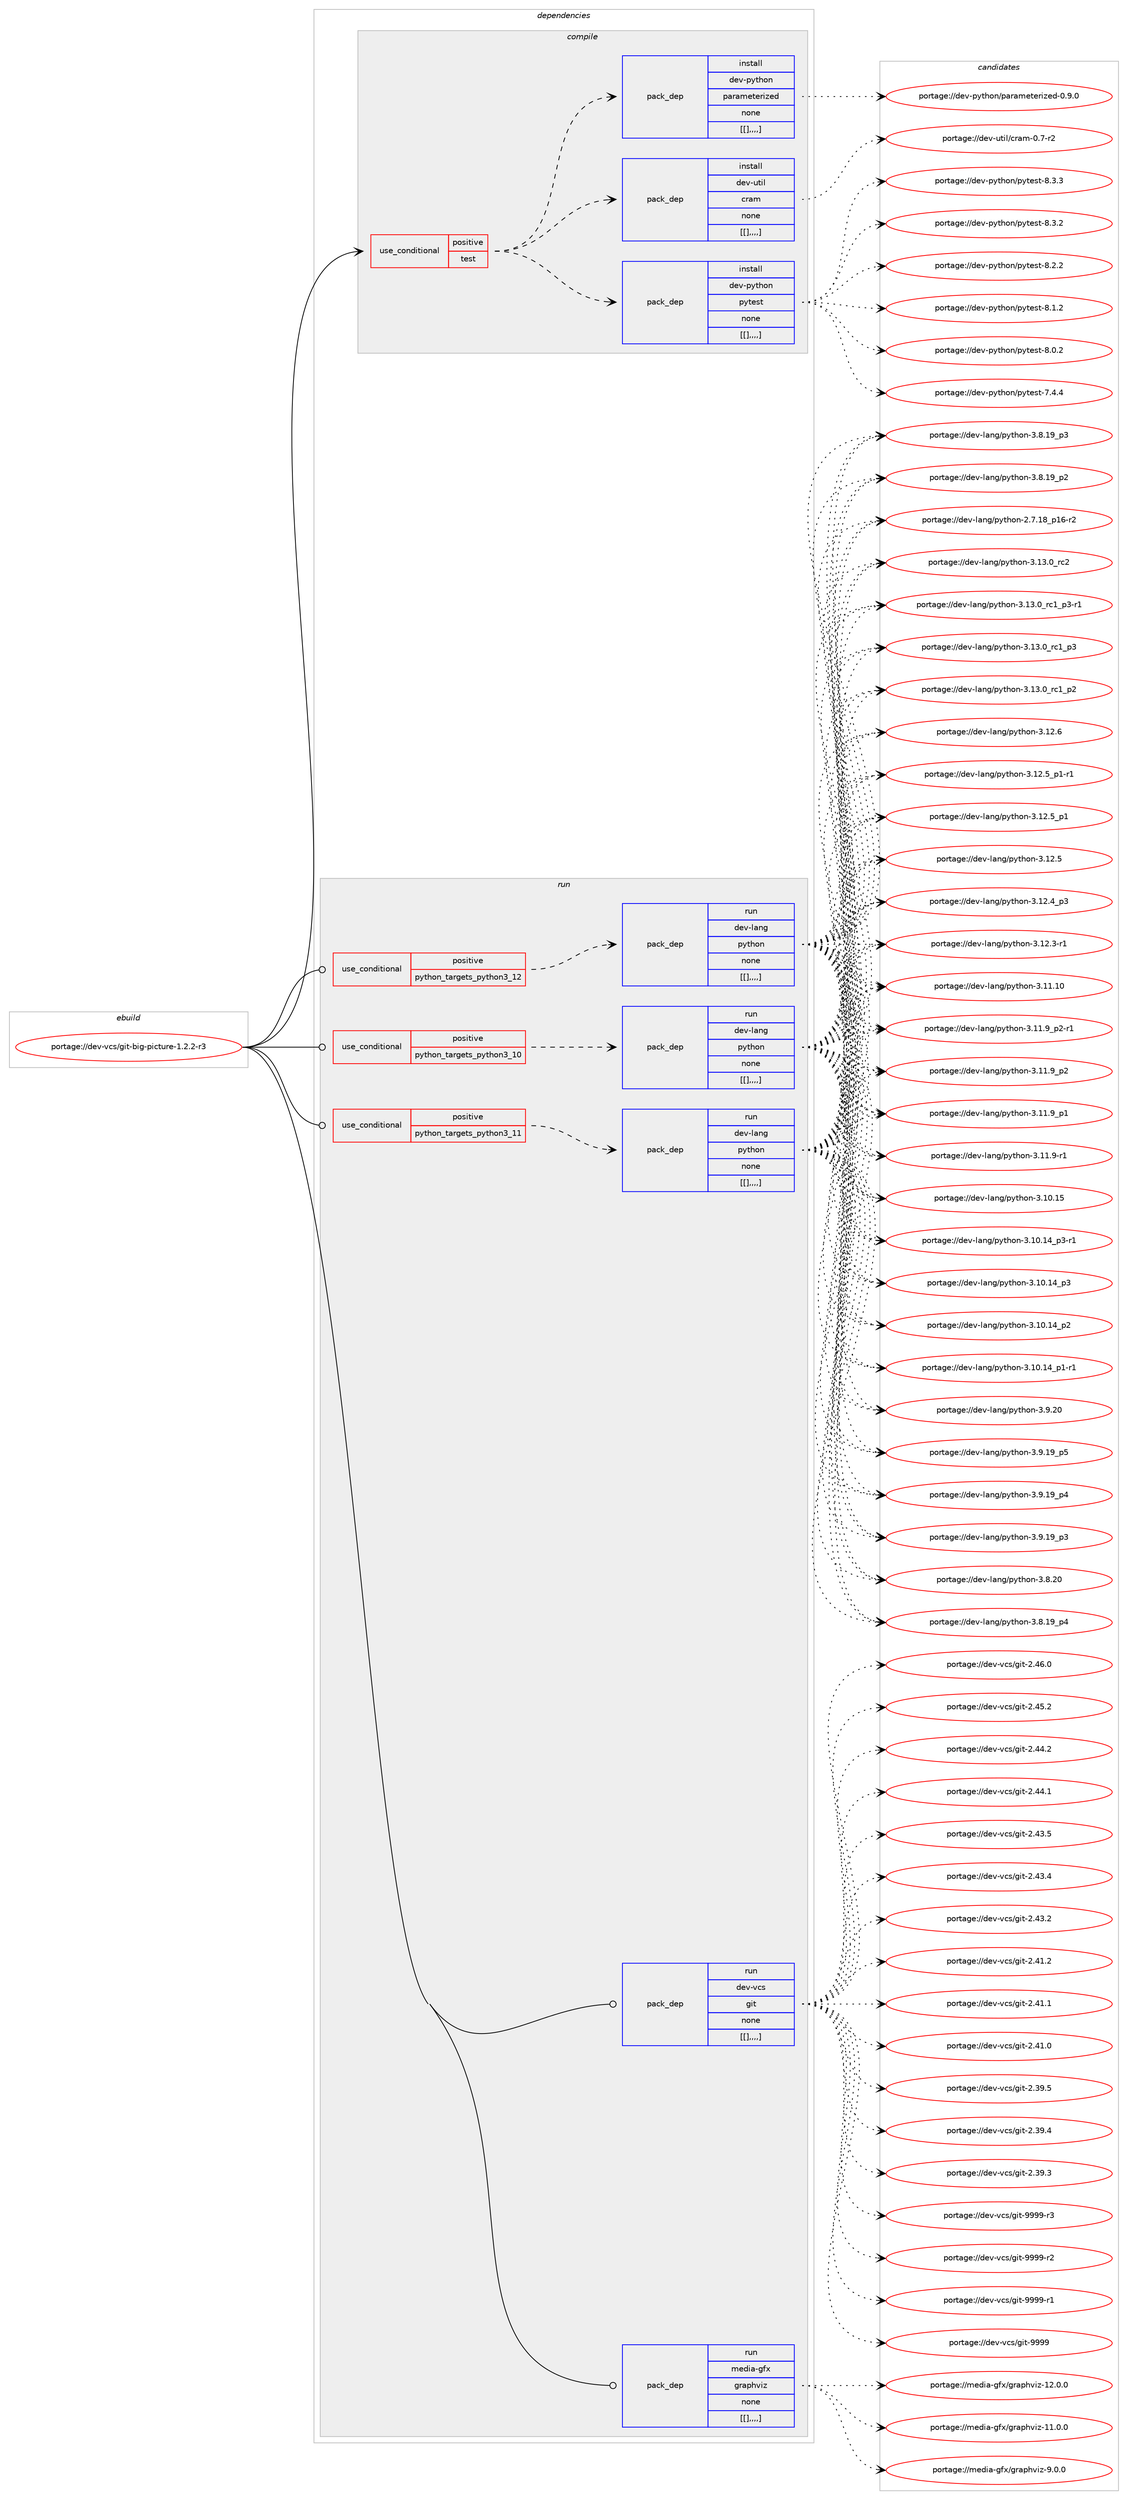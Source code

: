 digraph prolog {

# *************
# Graph options
# *************

newrank=true;
concentrate=true;
compound=true;
graph [rankdir=LR,fontname=Helvetica,fontsize=10,ranksep=1.5];#, ranksep=2.5, nodesep=0.2];
edge  [arrowhead=vee];
node  [fontname=Helvetica,fontsize=10];

# **********
# The ebuild
# **********

subgraph cluster_leftcol {
color=gray;
label=<<i>ebuild</i>>;
id [label="portage://dev-vcs/git-big-picture-1.2.2-r3", color=red, width=4, href="../dev-vcs/git-big-picture-1.2.2-r3.svg"];
}

# ****************
# The dependencies
# ****************

subgraph cluster_midcol {
color=gray;
label=<<i>dependencies</i>>;
subgraph cluster_compile {
fillcolor="#eeeeee";
style=filled;
label=<<i>compile</i>>;
subgraph cond64260 {
dependency226021 [label=<<TABLE BORDER="0" CELLBORDER="1" CELLSPACING="0" CELLPADDING="4"><TR><TD ROWSPAN="3" CELLPADDING="10">use_conditional</TD></TR><TR><TD>positive</TD></TR><TR><TD>test</TD></TR></TABLE>>, shape=none, color=red];
subgraph pack160306 {
dependency226022 [label=<<TABLE BORDER="0" CELLBORDER="1" CELLSPACING="0" CELLPADDING="4" WIDTH="220"><TR><TD ROWSPAN="6" CELLPADDING="30">pack_dep</TD></TR><TR><TD WIDTH="110">install</TD></TR><TR><TD>dev-python</TD></TR><TR><TD>parameterized</TD></TR><TR><TD>none</TD></TR><TR><TD>[[],,,,]</TD></TR></TABLE>>, shape=none, color=blue];
}
dependency226021:e -> dependency226022:w [weight=20,style="dashed",arrowhead="vee"];
subgraph pack160307 {
dependency226023 [label=<<TABLE BORDER="0" CELLBORDER="1" CELLSPACING="0" CELLPADDING="4" WIDTH="220"><TR><TD ROWSPAN="6" CELLPADDING="30">pack_dep</TD></TR><TR><TD WIDTH="110">install</TD></TR><TR><TD>dev-python</TD></TR><TR><TD>pytest</TD></TR><TR><TD>none</TD></TR><TR><TD>[[],,,,]</TD></TR></TABLE>>, shape=none, color=blue];
}
dependency226021:e -> dependency226023:w [weight=20,style="dashed",arrowhead="vee"];
subgraph pack160308 {
dependency226024 [label=<<TABLE BORDER="0" CELLBORDER="1" CELLSPACING="0" CELLPADDING="4" WIDTH="220"><TR><TD ROWSPAN="6" CELLPADDING="30">pack_dep</TD></TR><TR><TD WIDTH="110">install</TD></TR><TR><TD>dev-util</TD></TR><TR><TD>cram</TD></TR><TR><TD>none</TD></TR><TR><TD>[[],,,,]</TD></TR></TABLE>>, shape=none, color=blue];
}
dependency226021:e -> dependency226024:w [weight=20,style="dashed",arrowhead="vee"];
}
id:e -> dependency226021:w [weight=20,style="solid",arrowhead="vee"];
}
subgraph cluster_compileandrun {
fillcolor="#eeeeee";
style=filled;
label=<<i>compile and run</i>>;
}
subgraph cluster_run {
fillcolor="#eeeeee";
style=filled;
label=<<i>run</i>>;
subgraph cond64261 {
dependency226025 [label=<<TABLE BORDER="0" CELLBORDER="1" CELLSPACING="0" CELLPADDING="4"><TR><TD ROWSPAN="3" CELLPADDING="10">use_conditional</TD></TR><TR><TD>positive</TD></TR><TR><TD>python_targets_python3_10</TD></TR></TABLE>>, shape=none, color=red];
subgraph pack160309 {
dependency226026 [label=<<TABLE BORDER="0" CELLBORDER="1" CELLSPACING="0" CELLPADDING="4" WIDTH="220"><TR><TD ROWSPAN="6" CELLPADDING="30">pack_dep</TD></TR><TR><TD WIDTH="110">run</TD></TR><TR><TD>dev-lang</TD></TR><TR><TD>python</TD></TR><TR><TD>none</TD></TR><TR><TD>[[],,,,]</TD></TR></TABLE>>, shape=none, color=blue];
}
dependency226025:e -> dependency226026:w [weight=20,style="dashed",arrowhead="vee"];
}
id:e -> dependency226025:w [weight=20,style="solid",arrowhead="odot"];
subgraph cond64262 {
dependency226027 [label=<<TABLE BORDER="0" CELLBORDER="1" CELLSPACING="0" CELLPADDING="4"><TR><TD ROWSPAN="3" CELLPADDING="10">use_conditional</TD></TR><TR><TD>positive</TD></TR><TR><TD>python_targets_python3_11</TD></TR></TABLE>>, shape=none, color=red];
subgraph pack160310 {
dependency226028 [label=<<TABLE BORDER="0" CELLBORDER="1" CELLSPACING="0" CELLPADDING="4" WIDTH="220"><TR><TD ROWSPAN="6" CELLPADDING="30">pack_dep</TD></TR><TR><TD WIDTH="110">run</TD></TR><TR><TD>dev-lang</TD></TR><TR><TD>python</TD></TR><TR><TD>none</TD></TR><TR><TD>[[],,,,]</TD></TR></TABLE>>, shape=none, color=blue];
}
dependency226027:e -> dependency226028:w [weight=20,style="dashed",arrowhead="vee"];
}
id:e -> dependency226027:w [weight=20,style="solid",arrowhead="odot"];
subgraph cond64263 {
dependency226029 [label=<<TABLE BORDER="0" CELLBORDER="1" CELLSPACING="0" CELLPADDING="4"><TR><TD ROWSPAN="3" CELLPADDING="10">use_conditional</TD></TR><TR><TD>positive</TD></TR><TR><TD>python_targets_python3_12</TD></TR></TABLE>>, shape=none, color=red];
subgraph pack160311 {
dependency226030 [label=<<TABLE BORDER="0" CELLBORDER="1" CELLSPACING="0" CELLPADDING="4" WIDTH="220"><TR><TD ROWSPAN="6" CELLPADDING="30">pack_dep</TD></TR><TR><TD WIDTH="110">run</TD></TR><TR><TD>dev-lang</TD></TR><TR><TD>python</TD></TR><TR><TD>none</TD></TR><TR><TD>[[],,,,]</TD></TR></TABLE>>, shape=none, color=blue];
}
dependency226029:e -> dependency226030:w [weight=20,style="dashed",arrowhead="vee"];
}
id:e -> dependency226029:w [weight=20,style="solid",arrowhead="odot"];
subgraph pack160312 {
dependency226031 [label=<<TABLE BORDER="0" CELLBORDER="1" CELLSPACING="0" CELLPADDING="4" WIDTH="220"><TR><TD ROWSPAN="6" CELLPADDING="30">pack_dep</TD></TR><TR><TD WIDTH="110">run</TD></TR><TR><TD>dev-vcs</TD></TR><TR><TD>git</TD></TR><TR><TD>none</TD></TR><TR><TD>[[],,,,]</TD></TR></TABLE>>, shape=none, color=blue];
}
id:e -> dependency226031:w [weight=20,style="solid",arrowhead="odot"];
subgraph pack160313 {
dependency226032 [label=<<TABLE BORDER="0" CELLBORDER="1" CELLSPACING="0" CELLPADDING="4" WIDTH="220"><TR><TD ROWSPAN="6" CELLPADDING="30">pack_dep</TD></TR><TR><TD WIDTH="110">run</TD></TR><TR><TD>media-gfx</TD></TR><TR><TD>graphviz</TD></TR><TR><TD>none</TD></TR><TR><TD>[[],,,,]</TD></TR></TABLE>>, shape=none, color=blue];
}
id:e -> dependency226032:w [weight=20,style="solid",arrowhead="odot"];
}
}

# **************
# The candidates
# **************

subgraph cluster_choices {
rank=same;
color=gray;
label=<<i>candidates</i>>;

subgraph choice160306 {
color=black;
nodesep=1;
choice10010111845112121116104111110471129711497109101116101114105122101100454846574648 [label="portage://dev-python/parameterized-0.9.0", color=red, width=4,href="../dev-python/parameterized-0.9.0.svg"];
dependency226022:e -> choice10010111845112121116104111110471129711497109101116101114105122101100454846574648:w [style=dotted,weight="100"];
}
subgraph choice160307 {
color=black;
nodesep=1;
choice1001011184511212111610411111047112121116101115116455646514651 [label="portage://dev-python/pytest-8.3.3", color=red, width=4,href="../dev-python/pytest-8.3.3.svg"];
choice1001011184511212111610411111047112121116101115116455646514650 [label="portage://dev-python/pytest-8.3.2", color=red, width=4,href="../dev-python/pytest-8.3.2.svg"];
choice1001011184511212111610411111047112121116101115116455646504650 [label="portage://dev-python/pytest-8.2.2", color=red, width=4,href="../dev-python/pytest-8.2.2.svg"];
choice1001011184511212111610411111047112121116101115116455646494650 [label="portage://dev-python/pytest-8.1.2", color=red, width=4,href="../dev-python/pytest-8.1.2.svg"];
choice1001011184511212111610411111047112121116101115116455646484650 [label="portage://dev-python/pytest-8.0.2", color=red, width=4,href="../dev-python/pytest-8.0.2.svg"];
choice1001011184511212111610411111047112121116101115116455546524652 [label="portage://dev-python/pytest-7.4.4", color=red, width=4,href="../dev-python/pytest-7.4.4.svg"];
dependency226023:e -> choice1001011184511212111610411111047112121116101115116455646514651:w [style=dotted,weight="100"];
dependency226023:e -> choice1001011184511212111610411111047112121116101115116455646514650:w [style=dotted,weight="100"];
dependency226023:e -> choice1001011184511212111610411111047112121116101115116455646504650:w [style=dotted,weight="100"];
dependency226023:e -> choice1001011184511212111610411111047112121116101115116455646494650:w [style=dotted,weight="100"];
dependency226023:e -> choice1001011184511212111610411111047112121116101115116455646484650:w [style=dotted,weight="100"];
dependency226023:e -> choice1001011184511212111610411111047112121116101115116455546524652:w [style=dotted,weight="100"];
}
subgraph choice160308 {
color=black;
nodesep=1;
choice10010111845117116105108479911497109454846554511450 [label="portage://dev-util/cram-0.7-r2", color=red, width=4,href="../dev-util/cram-0.7-r2.svg"];
dependency226024:e -> choice10010111845117116105108479911497109454846554511450:w [style=dotted,weight="100"];
}
subgraph choice160309 {
color=black;
nodesep=1;
choice10010111845108971101034711212111610411111045514649514648951149950 [label="portage://dev-lang/python-3.13.0_rc2", color=red, width=4,href="../dev-lang/python-3.13.0_rc2.svg"];
choice1001011184510897110103471121211161041111104551464951464895114994995112514511449 [label="portage://dev-lang/python-3.13.0_rc1_p3-r1", color=red, width=4,href="../dev-lang/python-3.13.0_rc1_p3-r1.svg"];
choice100101118451089711010347112121116104111110455146495146489511499499511251 [label="portage://dev-lang/python-3.13.0_rc1_p3", color=red, width=4,href="../dev-lang/python-3.13.0_rc1_p3.svg"];
choice100101118451089711010347112121116104111110455146495146489511499499511250 [label="portage://dev-lang/python-3.13.0_rc1_p2", color=red, width=4,href="../dev-lang/python-3.13.0_rc1_p2.svg"];
choice10010111845108971101034711212111610411111045514649504654 [label="portage://dev-lang/python-3.12.6", color=red, width=4,href="../dev-lang/python-3.12.6.svg"];
choice1001011184510897110103471121211161041111104551464950465395112494511449 [label="portage://dev-lang/python-3.12.5_p1-r1", color=red, width=4,href="../dev-lang/python-3.12.5_p1-r1.svg"];
choice100101118451089711010347112121116104111110455146495046539511249 [label="portage://dev-lang/python-3.12.5_p1", color=red, width=4,href="../dev-lang/python-3.12.5_p1.svg"];
choice10010111845108971101034711212111610411111045514649504653 [label="portage://dev-lang/python-3.12.5", color=red, width=4,href="../dev-lang/python-3.12.5.svg"];
choice100101118451089711010347112121116104111110455146495046529511251 [label="portage://dev-lang/python-3.12.4_p3", color=red, width=4,href="../dev-lang/python-3.12.4_p3.svg"];
choice100101118451089711010347112121116104111110455146495046514511449 [label="portage://dev-lang/python-3.12.3-r1", color=red, width=4,href="../dev-lang/python-3.12.3-r1.svg"];
choice1001011184510897110103471121211161041111104551464949464948 [label="portage://dev-lang/python-3.11.10", color=red, width=4,href="../dev-lang/python-3.11.10.svg"];
choice1001011184510897110103471121211161041111104551464949465795112504511449 [label="portage://dev-lang/python-3.11.9_p2-r1", color=red, width=4,href="../dev-lang/python-3.11.9_p2-r1.svg"];
choice100101118451089711010347112121116104111110455146494946579511250 [label="portage://dev-lang/python-3.11.9_p2", color=red, width=4,href="../dev-lang/python-3.11.9_p2.svg"];
choice100101118451089711010347112121116104111110455146494946579511249 [label="portage://dev-lang/python-3.11.9_p1", color=red, width=4,href="../dev-lang/python-3.11.9_p1.svg"];
choice100101118451089711010347112121116104111110455146494946574511449 [label="portage://dev-lang/python-3.11.9-r1", color=red, width=4,href="../dev-lang/python-3.11.9-r1.svg"];
choice1001011184510897110103471121211161041111104551464948464953 [label="portage://dev-lang/python-3.10.15", color=red, width=4,href="../dev-lang/python-3.10.15.svg"];
choice100101118451089711010347112121116104111110455146494846495295112514511449 [label="portage://dev-lang/python-3.10.14_p3-r1", color=red, width=4,href="../dev-lang/python-3.10.14_p3-r1.svg"];
choice10010111845108971101034711212111610411111045514649484649529511251 [label="portage://dev-lang/python-3.10.14_p3", color=red, width=4,href="../dev-lang/python-3.10.14_p3.svg"];
choice10010111845108971101034711212111610411111045514649484649529511250 [label="portage://dev-lang/python-3.10.14_p2", color=red, width=4,href="../dev-lang/python-3.10.14_p2.svg"];
choice100101118451089711010347112121116104111110455146494846495295112494511449 [label="portage://dev-lang/python-3.10.14_p1-r1", color=red, width=4,href="../dev-lang/python-3.10.14_p1-r1.svg"];
choice10010111845108971101034711212111610411111045514657465048 [label="portage://dev-lang/python-3.9.20", color=red, width=4,href="../dev-lang/python-3.9.20.svg"];
choice100101118451089711010347112121116104111110455146574649579511253 [label="portage://dev-lang/python-3.9.19_p5", color=red, width=4,href="../dev-lang/python-3.9.19_p5.svg"];
choice100101118451089711010347112121116104111110455146574649579511252 [label="portage://dev-lang/python-3.9.19_p4", color=red, width=4,href="../dev-lang/python-3.9.19_p4.svg"];
choice100101118451089711010347112121116104111110455146574649579511251 [label="portage://dev-lang/python-3.9.19_p3", color=red, width=4,href="../dev-lang/python-3.9.19_p3.svg"];
choice10010111845108971101034711212111610411111045514656465048 [label="portage://dev-lang/python-3.8.20", color=red, width=4,href="../dev-lang/python-3.8.20.svg"];
choice100101118451089711010347112121116104111110455146564649579511252 [label="portage://dev-lang/python-3.8.19_p4", color=red, width=4,href="../dev-lang/python-3.8.19_p4.svg"];
choice100101118451089711010347112121116104111110455146564649579511251 [label="portage://dev-lang/python-3.8.19_p3", color=red, width=4,href="../dev-lang/python-3.8.19_p3.svg"];
choice100101118451089711010347112121116104111110455146564649579511250 [label="portage://dev-lang/python-3.8.19_p2", color=red, width=4,href="../dev-lang/python-3.8.19_p2.svg"];
choice100101118451089711010347112121116104111110455046554649569511249544511450 [label="portage://dev-lang/python-2.7.18_p16-r2", color=red, width=4,href="../dev-lang/python-2.7.18_p16-r2.svg"];
dependency226026:e -> choice10010111845108971101034711212111610411111045514649514648951149950:w [style=dotted,weight="100"];
dependency226026:e -> choice1001011184510897110103471121211161041111104551464951464895114994995112514511449:w [style=dotted,weight="100"];
dependency226026:e -> choice100101118451089711010347112121116104111110455146495146489511499499511251:w [style=dotted,weight="100"];
dependency226026:e -> choice100101118451089711010347112121116104111110455146495146489511499499511250:w [style=dotted,weight="100"];
dependency226026:e -> choice10010111845108971101034711212111610411111045514649504654:w [style=dotted,weight="100"];
dependency226026:e -> choice1001011184510897110103471121211161041111104551464950465395112494511449:w [style=dotted,weight="100"];
dependency226026:e -> choice100101118451089711010347112121116104111110455146495046539511249:w [style=dotted,weight="100"];
dependency226026:e -> choice10010111845108971101034711212111610411111045514649504653:w [style=dotted,weight="100"];
dependency226026:e -> choice100101118451089711010347112121116104111110455146495046529511251:w [style=dotted,weight="100"];
dependency226026:e -> choice100101118451089711010347112121116104111110455146495046514511449:w [style=dotted,weight="100"];
dependency226026:e -> choice1001011184510897110103471121211161041111104551464949464948:w [style=dotted,weight="100"];
dependency226026:e -> choice1001011184510897110103471121211161041111104551464949465795112504511449:w [style=dotted,weight="100"];
dependency226026:e -> choice100101118451089711010347112121116104111110455146494946579511250:w [style=dotted,weight="100"];
dependency226026:e -> choice100101118451089711010347112121116104111110455146494946579511249:w [style=dotted,weight="100"];
dependency226026:e -> choice100101118451089711010347112121116104111110455146494946574511449:w [style=dotted,weight="100"];
dependency226026:e -> choice1001011184510897110103471121211161041111104551464948464953:w [style=dotted,weight="100"];
dependency226026:e -> choice100101118451089711010347112121116104111110455146494846495295112514511449:w [style=dotted,weight="100"];
dependency226026:e -> choice10010111845108971101034711212111610411111045514649484649529511251:w [style=dotted,weight="100"];
dependency226026:e -> choice10010111845108971101034711212111610411111045514649484649529511250:w [style=dotted,weight="100"];
dependency226026:e -> choice100101118451089711010347112121116104111110455146494846495295112494511449:w [style=dotted,weight="100"];
dependency226026:e -> choice10010111845108971101034711212111610411111045514657465048:w [style=dotted,weight="100"];
dependency226026:e -> choice100101118451089711010347112121116104111110455146574649579511253:w [style=dotted,weight="100"];
dependency226026:e -> choice100101118451089711010347112121116104111110455146574649579511252:w [style=dotted,weight="100"];
dependency226026:e -> choice100101118451089711010347112121116104111110455146574649579511251:w [style=dotted,weight="100"];
dependency226026:e -> choice10010111845108971101034711212111610411111045514656465048:w [style=dotted,weight="100"];
dependency226026:e -> choice100101118451089711010347112121116104111110455146564649579511252:w [style=dotted,weight="100"];
dependency226026:e -> choice100101118451089711010347112121116104111110455146564649579511251:w [style=dotted,weight="100"];
dependency226026:e -> choice100101118451089711010347112121116104111110455146564649579511250:w [style=dotted,weight="100"];
dependency226026:e -> choice100101118451089711010347112121116104111110455046554649569511249544511450:w [style=dotted,weight="100"];
}
subgraph choice160310 {
color=black;
nodesep=1;
choice10010111845108971101034711212111610411111045514649514648951149950 [label="portage://dev-lang/python-3.13.0_rc2", color=red, width=4,href="../dev-lang/python-3.13.0_rc2.svg"];
choice1001011184510897110103471121211161041111104551464951464895114994995112514511449 [label="portage://dev-lang/python-3.13.0_rc1_p3-r1", color=red, width=4,href="../dev-lang/python-3.13.0_rc1_p3-r1.svg"];
choice100101118451089711010347112121116104111110455146495146489511499499511251 [label="portage://dev-lang/python-3.13.0_rc1_p3", color=red, width=4,href="../dev-lang/python-3.13.0_rc1_p3.svg"];
choice100101118451089711010347112121116104111110455146495146489511499499511250 [label="portage://dev-lang/python-3.13.0_rc1_p2", color=red, width=4,href="../dev-lang/python-3.13.0_rc1_p2.svg"];
choice10010111845108971101034711212111610411111045514649504654 [label="portage://dev-lang/python-3.12.6", color=red, width=4,href="../dev-lang/python-3.12.6.svg"];
choice1001011184510897110103471121211161041111104551464950465395112494511449 [label="portage://dev-lang/python-3.12.5_p1-r1", color=red, width=4,href="../dev-lang/python-3.12.5_p1-r1.svg"];
choice100101118451089711010347112121116104111110455146495046539511249 [label="portage://dev-lang/python-3.12.5_p1", color=red, width=4,href="../dev-lang/python-3.12.5_p1.svg"];
choice10010111845108971101034711212111610411111045514649504653 [label="portage://dev-lang/python-3.12.5", color=red, width=4,href="../dev-lang/python-3.12.5.svg"];
choice100101118451089711010347112121116104111110455146495046529511251 [label="portage://dev-lang/python-3.12.4_p3", color=red, width=4,href="../dev-lang/python-3.12.4_p3.svg"];
choice100101118451089711010347112121116104111110455146495046514511449 [label="portage://dev-lang/python-3.12.3-r1", color=red, width=4,href="../dev-lang/python-3.12.3-r1.svg"];
choice1001011184510897110103471121211161041111104551464949464948 [label="portage://dev-lang/python-3.11.10", color=red, width=4,href="../dev-lang/python-3.11.10.svg"];
choice1001011184510897110103471121211161041111104551464949465795112504511449 [label="portage://dev-lang/python-3.11.9_p2-r1", color=red, width=4,href="../dev-lang/python-3.11.9_p2-r1.svg"];
choice100101118451089711010347112121116104111110455146494946579511250 [label="portage://dev-lang/python-3.11.9_p2", color=red, width=4,href="../dev-lang/python-3.11.9_p2.svg"];
choice100101118451089711010347112121116104111110455146494946579511249 [label="portage://dev-lang/python-3.11.9_p1", color=red, width=4,href="../dev-lang/python-3.11.9_p1.svg"];
choice100101118451089711010347112121116104111110455146494946574511449 [label="portage://dev-lang/python-3.11.9-r1", color=red, width=4,href="../dev-lang/python-3.11.9-r1.svg"];
choice1001011184510897110103471121211161041111104551464948464953 [label="portage://dev-lang/python-3.10.15", color=red, width=4,href="../dev-lang/python-3.10.15.svg"];
choice100101118451089711010347112121116104111110455146494846495295112514511449 [label="portage://dev-lang/python-3.10.14_p3-r1", color=red, width=4,href="../dev-lang/python-3.10.14_p3-r1.svg"];
choice10010111845108971101034711212111610411111045514649484649529511251 [label="portage://dev-lang/python-3.10.14_p3", color=red, width=4,href="../dev-lang/python-3.10.14_p3.svg"];
choice10010111845108971101034711212111610411111045514649484649529511250 [label="portage://dev-lang/python-3.10.14_p2", color=red, width=4,href="../dev-lang/python-3.10.14_p2.svg"];
choice100101118451089711010347112121116104111110455146494846495295112494511449 [label="portage://dev-lang/python-3.10.14_p1-r1", color=red, width=4,href="../dev-lang/python-3.10.14_p1-r1.svg"];
choice10010111845108971101034711212111610411111045514657465048 [label="portage://dev-lang/python-3.9.20", color=red, width=4,href="../dev-lang/python-3.9.20.svg"];
choice100101118451089711010347112121116104111110455146574649579511253 [label="portage://dev-lang/python-3.9.19_p5", color=red, width=4,href="../dev-lang/python-3.9.19_p5.svg"];
choice100101118451089711010347112121116104111110455146574649579511252 [label="portage://dev-lang/python-3.9.19_p4", color=red, width=4,href="../dev-lang/python-3.9.19_p4.svg"];
choice100101118451089711010347112121116104111110455146574649579511251 [label="portage://dev-lang/python-3.9.19_p3", color=red, width=4,href="../dev-lang/python-3.9.19_p3.svg"];
choice10010111845108971101034711212111610411111045514656465048 [label="portage://dev-lang/python-3.8.20", color=red, width=4,href="../dev-lang/python-3.8.20.svg"];
choice100101118451089711010347112121116104111110455146564649579511252 [label="portage://dev-lang/python-3.8.19_p4", color=red, width=4,href="../dev-lang/python-3.8.19_p4.svg"];
choice100101118451089711010347112121116104111110455146564649579511251 [label="portage://dev-lang/python-3.8.19_p3", color=red, width=4,href="../dev-lang/python-3.8.19_p3.svg"];
choice100101118451089711010347112121116104111110455146564649579511250 [label="portage://dev-lang/python-3.8.19_p2", color=red, width=4,href="../dev-lang/python-3.8.19_p2.svg"];
choice100101118451089711010347112121116104111110455046554649569511249544511450 [label="portage://dev-lang/python-2.7.18_p16-r2", color=red, width=4,href="../dev-lang/python-2.7.18_p16-r2.svg"];
dependency226028:e -> choice10010111845108971101034711212111610411111045514649514648951149950:w [style=dotted,weight="100"];
dependency226028:e -> choice1001011184510897110103471121211161041111104551464951464895114994995112514511449:w [style=dotted,weight="100"];
dependency226028:e -> choice100101118451089711010347112121116104111110455146495146489511499499511251:w [style=dotted,weight="100"];
dependency226028:e -> choice100101118451089711010347112121116104111110455146495146489511499499511250:w [style=dotted,weight="100"];
dependency226028:e -> choice10010111845108971101034711212111610411111045514649504654:w [style=dotted,weight="100"];
dependency226028:e -> choice1001011184510897110103471121211161041111104551464950465395112494511449:w [style=dotted,weight="100"];
dependency226028:e -> choice100101118451089711010347112121116104111110455146495046539511249:w [style=dotted,weight="100"];
dependency226028:e -> choice10010111845108971101034711212111610411111045514649504653:w [style=dotted,weight="100"];
dependency226028:e -> choice100101118451089711010347112121116104111110455146495046529511251:w [style=dotted,weight="100"];
dependency226028:e -> choice100101118451089711010347112121116104111110455146495046514511449:w [style=dotted,weight="100"];
dependency226028:e -> choice1001011184510897110103471121211161041111104551464949464948:w [style=dotted,weight="100"];
dependency226028:e -> choice1001011184510897110103471121211161041111104551464949465795112504511449:w [style=dotted,weight="100"];
dependency226028:e -> choice100101118451089711010347112121116104111110455146494946579511250:w [style=dotted,weight="100"];
dependency226028:e -> choice100101118451089711010347112121116104111110455146494946579511249:w [style=dotted,weight="100"];
dependency226028:e -> choice100101118451089711010347112121116104111110455146494946574511449:w [style=dotted,weight="100"];
dependency226028:e -> choice1001011184510897110103471121211161041111104551464948464953:w [style=dotted,weight="100"];
dependency226028:e -> choice100101118451089711010347112121116104111110455146494846495295112514511449:w [style=dotted,weight="100"];
dependency226028:e -> choice10010111845108971101034711212111610411111045514649484649529511251:w [style=dotted,weight="100"];
dependency226028:e -> choice10010111845108971101034711212111610411111045514649484649529511250:w [style=dotted,weight="100"];
dependency226028:e -> choice100101118451089711010347112121116104111110455146494846495295112494511449:w [style=dotted,weight="100"];
dependency226028:e -> choice10010111845108971101034711212111610411111045514657465048:w [style=dotted,weight="100"];
dependency226028:e -> choice100101118451089711010347112121116104111110455146574649579511253:w [style=dotted,weight="100"];
dependency226028:e -> choice100101118451089711010347112121116104111110455146574649579511252:w [style=dotted,weight="100"];
dependency226028:e -> choice100101118451089711010347112121116104111110455146574649579511251:w [style=dotted,weight="100"];
dependency226028:e -> choice10010111845108971101034711212111610411111045514656465048:w [style=dotted,weight="100"];
dependency226028:e -> choice100101118451089711010347112121116104111110455146564649579511252:w [style=dotted,weight="100"];
dependency226028:e -> choice100101118451089711010347112121116104111110455146564649579511251:w [style=dotted,weight="100"];
dependency226028:e -> choice100101118451089711010347112121116104111110455146564649579511250:w [style=dotted,weight="100"];
dependency226028:e -> choice100101118451089711010347112121116104111110455046554649569511249544511450:w [style=dotted,weight="100"];
}
subgraph choice160311 {
color=black;
nodesep=1;
choice10010111845108971101034711212111610411111045514649514648951149950 [label="portage://dev-lang/python-3.13.0_rc2", color=red, width=4,href="../dev-lang/python-3.13.0_rc2.svg"];
choice1001011184510897110103471121211161041111104551464951464895114994995112514511449 [label="portage://dev-lang/python-3.13.0_rc1_p3-r1", color=red, width=4,href="../dev-lang/python-3.13.0_rc1_p3-r1.svg"];
choice100101118451089711010347112121116104111110455146495146489511499499511251 [label="portage://dev-lang/python-3.13.0_rc1_p3", color=red, width=4,href="../dev-lang/python-3.13.0_rc1_p3.svg"];
choice100101118451089711010347112121116104111110455146495146489511499499511250 [label="portage://dev-lang/python-3.13.0_rc1_p2", color=red, width=4,href="../dev-lang/python-3.13.0_rc1_p2.svg"];
choice10010111845108971101034711212111610411111045514649504654 [label="portage://dev-lang/python-3.12.6", color=red, width=4,href="../dev-lang/python-3.12.6.svg"];
choice1001011184510897110103471121211161041111104551464950465395112494511449 [label="portage://dev-lang/python-3.12.5_p1-r1", color=red, width=4,href="../dev-lang/python-3.12.5_p1-r1.svg"];
choice100101118451089711010347112121116104111110455146495046539511249 [label="portage://dev-lang/python-3.12.5_p1", color=red, width=4,href="../dev-lang/python-3.12.5_p1.svg"];
choice10010111845108971101034711212111610411111045514649504653 [label="portage://dev-lang/python-3.12.5", color=red, width=4,href="../dev-lang/python-3.12.5.svg"];
choice100101118451089711010347112121116104111110455146495046529511251 [label="portage://dev-lang/python-3.12.4_p3", color=red, width=4,href="../dev-lang/python-3.12.4_p3.svg"];
choice100101118451089711010347112121116104111110455146495046514511449 [label="portage://dev-lang/python-3.12.3-r1", color=red, width=4,href="../dev-lang/python-3.12.3-r1.svg"];
choice1001011184510897110103471121211161041111104551464949464948 [label="portage://dev-lang/python-3.11.10", color=red, width=4,href="../dev-lang/python-3.11.10.svg"];
choice1001011184510897110103471121211161041111104551464949465795112504511449 [label="portage://dev-lang/python-3.11.9_p2-r1", color=red, width=4,href="../dev-lang/python-3.11.9_p2-r1.svg"];
choice100101118451089711010347112121116104111110455146494946579511250 [label="portage://dev-lang/python-3.11.9_p2", color=red, width=4,href="../dev-lang/python-3.11.9_p2.svg"];
choice100101118451089711010347112121116104111110455146494946579511249 [label="portage://dev-lang/python-3.11.9_p1", color=red, width=4,href="../dev-lang/python-3.11.9_p1.svg"];
choice100101118451089711010347112121116104111110455146494946574511449 [label="portage://dev-lang/python-3.11.9-r1", color=red, width=4,href="../dev-lang/python-3.11.9-r1.svg"];
choice1001011184510897110103471121211161041111104551464948464953 [label="portage://dev-lang/python-3.10.15", color=red, width=4,href="../dev-lang/python-3.10.15.svg"];
choice100101118451089711010347112121116104111110455146494846495295112514511449 [label="portage://dev-lang/python-3.10.14_p3-r1", color=red, width=4,href="../dev-lang/python-3.10.14_p3-r1.svg"];
choice10010111845108971101034711212111610411111045514649484649529511251 [label="portage://dev-lang/python-3.10.14_p3", color=red, width=4,href="../dev-lang/python-3.10.14_p3.svg"];
choice10010111845108971101034711212111610411111045514649484649529511250 [label="portage://dev-lang/python-3.10.14_p2", color=red, width=4,href="../dev-lang/python-3.10.14_p2.svg"];
choice100101118451089711010347112121116104111110455146494846495295112494511449 [label="portage://dev-lang/python-3.10.14_p1-r1", color=red, width=4,href="../dev-lang/python-3.10.14_p1-r1.svg"];
choice10010111845108971101034711212111610411111045514657465048 [label="portage://dev-lang/python-3.9.20", color=red, width=4,href="../dev-lang/python-3.9.20.svg"];
choice100101118451089711010347112121116104111110455146574649579511253 [label="portage://dev-lang/python-3.9.19_p5", color=red, width=4,href="../dev-lang/python-3.9.19_p5.svg"];
choice100101118451089711010347112121116104111110455146574649579511252 [label="portage://dev-lang/python-3.9.19_p4", color=red, width=4,href="../dev-lang/python-3.9.19_p4.svg"];
choice100101118451089711010347112121116104111110455146574649579511251 [label="portage://dev-lang/python-3.9.19_p3", color=red, width=4,href="../dev-lang/python-3.9.19_p3.svg"];
choice10010111845108971101034711212111610411111045514656465048 [label="portage://dev-lang/python-3.8.20", color=red, width=4,href="../dev-lang/python-3.8.20.svg"];
choice100101118451089711010347112121116104111110455146564649579511252 [label="portage://dev-lang/python-3.8.19_p4", color=red, width=4,href="../dev-lang/python-3.8.19_p4.svg"];
choice100101118451089711010347112121116104111110455146564649579511251 [label="portage://dev-lang/python-3.8.19_p3", color=red, width=4,href="../dev-lang/python-3.8.19_p3.svg"];
choice100101118451089711010347112121116104111110455146564649579511250 [label="portage://dev-lang/python-3.8.19_p2", color=red, width=4,href="../dev-lang/python-3.8.19_p2.svg"];
choice100101118451089711010347112121116104111110455046554649569511249544511450 [label="portage://dev-lang/python-2.7.18_p16-r2", color=red, width=4,href="../dev-lang/python-2.7.18_p16-r2.svg"];
dependency226030:e -> choice10010111845108971101034711212111610411111045514649514648951149950:w [style=dotted,weight="100"];
dependency226030:e -> choice1001011184510897110103471121211161041111104551464951464895114994995112514511449:w [style=dotted,weight="100"];
dependency226030:e -> choice100101118451089711010347112121116104111110455146495146489511499499511251:w [style=dotted,weight="100"];
dependency226030:e -> choice100101118451089711010347112121116104111110455146495146489511499499511250:w [style=dotted,weight="100"];
dependency226030:e -> choice10010111845108971101034711212111610411111045514649504654:w [style=dotted,weight="100"];
dependency226030:e -> choice1001011184510897110103471121211161041111104551464950465395112494511449:w [style=dotted,weight="100"];
dependency226030:e -> choice100101118451089711010347112121116104111110455146495046539511249:w [style=dotted,weight="100"];
dependency226030:e -> choice10010111845108971101034711212111610411111045514649504653:w [style=dotted,weight="100"];
dependency226030:e -> choice100101118451089711010347112121116104111110455146495046529511251:w [style=dotted,weight="100"];
dependency226030:e -> choice100101118451089711010347112121116104111110455146495046514511449:w [style=dotted,weight="100"];
dependency226030:e -> choice1001011184510897110103471121211161041111104551464949464948:w [style=dotted,weight="100"];
dependency226030:e -> choice1001011184510897110103471121211161041111104551464949465795112504511449:w [style=dotted,weight="100"];
dependency226030:e -> choice100101118451089711010347112121116104111110455146494946579511250:w [style=dotted,weight="100"];
dependency226030:e -> choice100101118451089711010347112121116104111110455146494946579511249:w [style=dotted,weight="100"];
dependency226030:e -> choice100101118451089711010347112121116104111110455146494946574511449:w [style=dotted,weight="100"];
dependency226030:e -> choice1001011184510897110103471121211161041111104551464948464953:w [style=dotted,weight="100"];
dependency226030:e -> choice100101118451089711010347112121116104111110455146494846495295112514511449:w [style=dotted,weight="100"];
dependency226030:e -> choice10010111845108971101034711212111610411111045514649484649529511251:w [style=dotted,weight="100"];
dependency226030:e -> choice10010111845108971101034711212111610411111045514649484649529511250:w [style=dotted,weight="100"];
dependency226030:e -> choice100101118451089711010347112121116104111110455146494846495295112494511449:w [style=dotted,weight="100"];
dependency226030:e -> choice10010111845108971101034711212111610411111045514657465048:w [style=dotted,weight="100"];
dependency226030:e -> choice100101118451089711010347112121116104111110455146574649579511253:w [style=dotted,weight="100"];
dependency226030:e -> choice100101118451089711010347112121116104111110455146574649579511252:w [style=dotted,weight="100"];
dependency226030:e -> choice100101118451089711010347112121116104111110455146574649579511251:w [style=dotted,weight="100"];
dependency226030:e -> choice10010111845108971101034711212111610411111045514656465048:w [style=dotted,weight="100"];
dependency226030:e -> choice100101118451089711010347112121116104111110455146564649579511252:w [style=dotted,weight="100"];
dependency226030:e -> choice100101118451089711010347112121116104111110455146564649579511251:w [style=dotted,weight="100"];
dependency226030:e -> choice100101118451089711010347112121116104111110455146564649579511250:w [style=dotted,weight="100"];
dependency226030:e -> choice100101118451089711010347112121116104111110455046554649569511249544511450:w [style=dotted,weight="100"];
}
subgraph choice160312 {
color=black;
nodesep=1;
choice10010111845118991154710310511645575757574511451 [label="portage://dev-vcs/git-9999-r3", color=red, width=4,href="../dev-vcs/git-9999-r3.svg"];
choice10010111845118991154710310511645575757574511450 [label="portage://dev-vcs/git-9999-r2", color=red, width=4,href="../dev-vcs/git-9999-r2.svg"];
choice10010111845118991154710310511645575757574511449 [label="portage://dev-vcs/git-9999-r1", color=red, width=4,href="../dev-vcs/git-9999-r1.svg"];
choice1001011184511899115471031051164557575757 [label="portage://dev-vcs/git-9999", color=red, width=4,href="../dev-vcs/git-9999.svg"];
choice10010111845118991154710310511645504652544648 [label="portage://dev-vcs/git-2.46.0", color=red, width=4,href="../dev-vcs/git-2.46.0.svg"];
choice10010111845118991154710310511645504652534650 [label="portage://dev-vcs/git-2.45.2", color=red, width=4,href="../dev-vcs/git-2.45.2.svg"];
choice10010111845118991154710310511645504652524650 [label="portage://dev-vcs/git-2.44.2", color=red, width=4,href="../dev-vcs/git-2.44.2.svg"];
choice10010111845118991154710310511645504652524649 [label="portage://dev-vcs/git-2.44.1", color=red, width=4,href="../dev-vcs/git-2.44.1.svg"];
choice10010111845118991154710310511645504652514653 [label="portage://dev-vcs/git-2.43.5", color=red, width=4,href="../dev-vcs/git-2.43.5.svg"];
choice10010111845118991154710310511645504652514652 [label="portage://dev-vcs/git-2.43.4", color=red, width=4,href="../dev-vcs/git-2.43.4.svg"];
choice10010111845118991154710310511645504652514650 [label="portage://dev-vcs/git-2.43.2", color=red, width=4,href="../dev-vcs/git-2.43.2.svg"];
choice10010111845118991154710310511645504652494650 [label="portage://dev-vcs/git-2.41.2", color=red, width=4,href="../dev-vcs/git-2.41.2.svg"];
choice10010111845118991154710310511645504652494649 [label="portage://dev-vcs/git-2.41.1", color=red, width=4,href="../dev-vcs/git-2.41.1.svg"];
choice10010111845118991154710310511645504652494648 [label="portage://dev-vcs/git-2.41.0", color=red, width=4,href="../dev-vcs/git-2.41.0.svg"];
choice10010111845118991154710310511645504651574653 [label="portage://dev-vcs/git-2.39.5", color=red, width=4,href="../dev-vcs/git-2.39.5.svg"];
choice10010111845118991154710310511645504651574652 [label="portage://dev-vcs/git-2.39.4", color=red, width=4,href="../dev-vcs/git-2.39.4.svg"];
choice10010111845118991154710310511645504651574651 [label="portage://dev-vcs/git-2.39.3", color=red, width=4,href="../dev-vcs/git-2.39.3.svg"];
dependency226031:e -> choice10010111845118991154710310511645575757574511451:w [style=dotted,weight="100"];
dependency226031:e -> choice10010111845118991154710310511645575757574511450:w [style=dotted,weight="100"];
dependency226031:e -> choice10010111845118991154710310511645575757574511449:w [style=dotted,weight="100"];
dependency226031:e -> choice1001011184511899115471031051164557575757:w [style=dotted,weight="100"];
dependency226031:e -> choice10010111845118991154710310511645504652544648:w [style=dotted,weight="100"];
dependency226031:e -> choice10010111845118991154710310511645504652534650:w [style=dotted,weight="100"];
dependency226031:e -> choice10010111845118991154710310511645504652524650:w [style=dotted,weight="100"];
dependency226031:e -> choice10010111845118991154710310511645504652524649:w [style=dotted,weight="100"];
dependency226031:e -> choice10010111845118991154710310511645504652514653:w [style=dotted,weight="100"];
dependency226031:e -> choice10010111845118991154710310511645504652514652:w [style=dotted,weight="100"];
dependency226031:e -> choice10010111845118991154710310511645504652514650:w [style=dotted,weight="100"];
dependency226031:e -> choice10010111845118991154710310511645504652494650:w [style=dotted,weight="100"];
dependency226031:e -> choice10010111845118991154710310511645504652494649:w [style=dotted,weight="100"];
dependency226031:e -> choice10010111845118991154710310511645504652494648:w [style=dotted,weight="100"];
dependency226031:e -> choice10010111845118991154710310511645504651574653:w [style=dotted,weight="100"];
dependency226031:e -> choice10010111845118991154710310511645504651574652:w [style=dotted,weight="100"];
dependency226031:e -> choice10010111845118991154710310511645504651574651:w [style=dotted,weight="100"];
}
subgraph choice160313 {
color=black;
nodesep=1;
choice1091011001059745103102120471031149711210411810512245495046484648 [label="portage://media-gfx/graphviz-12.0.0", color=red, width=4,href="../media-gfx/graphviz-12.0.0.svg"];
choice1091011001059745103102120471031149711210411810512245494946484648 [label="portage://media-gfx/graphviz-11.0.0", color=red, width=4,href="../media-gfx/graphviz-11.0.0.svg"];
choice10910110010597451031021204710311497112104118105122455746484648 [label="portage://media-gfx/graphviz-9.0.0", color=red, width=4,href="../media-gfx/graphviz-9.0.0.svg"];
dependency226032:e -> choice1091011001059745103102120471031149711210411810512245495046484648:w [style=dotted,weight="100"];
dependency226032:e -> choice1091011001059745103102120471031149711210411810512245494946484648:w [style=dotted,weight="100"];
dependency226032:e -> choice10910110010597451031021204710311497112104118105122455746484648:w [style=dotted,weight="100"];
}
}

}
